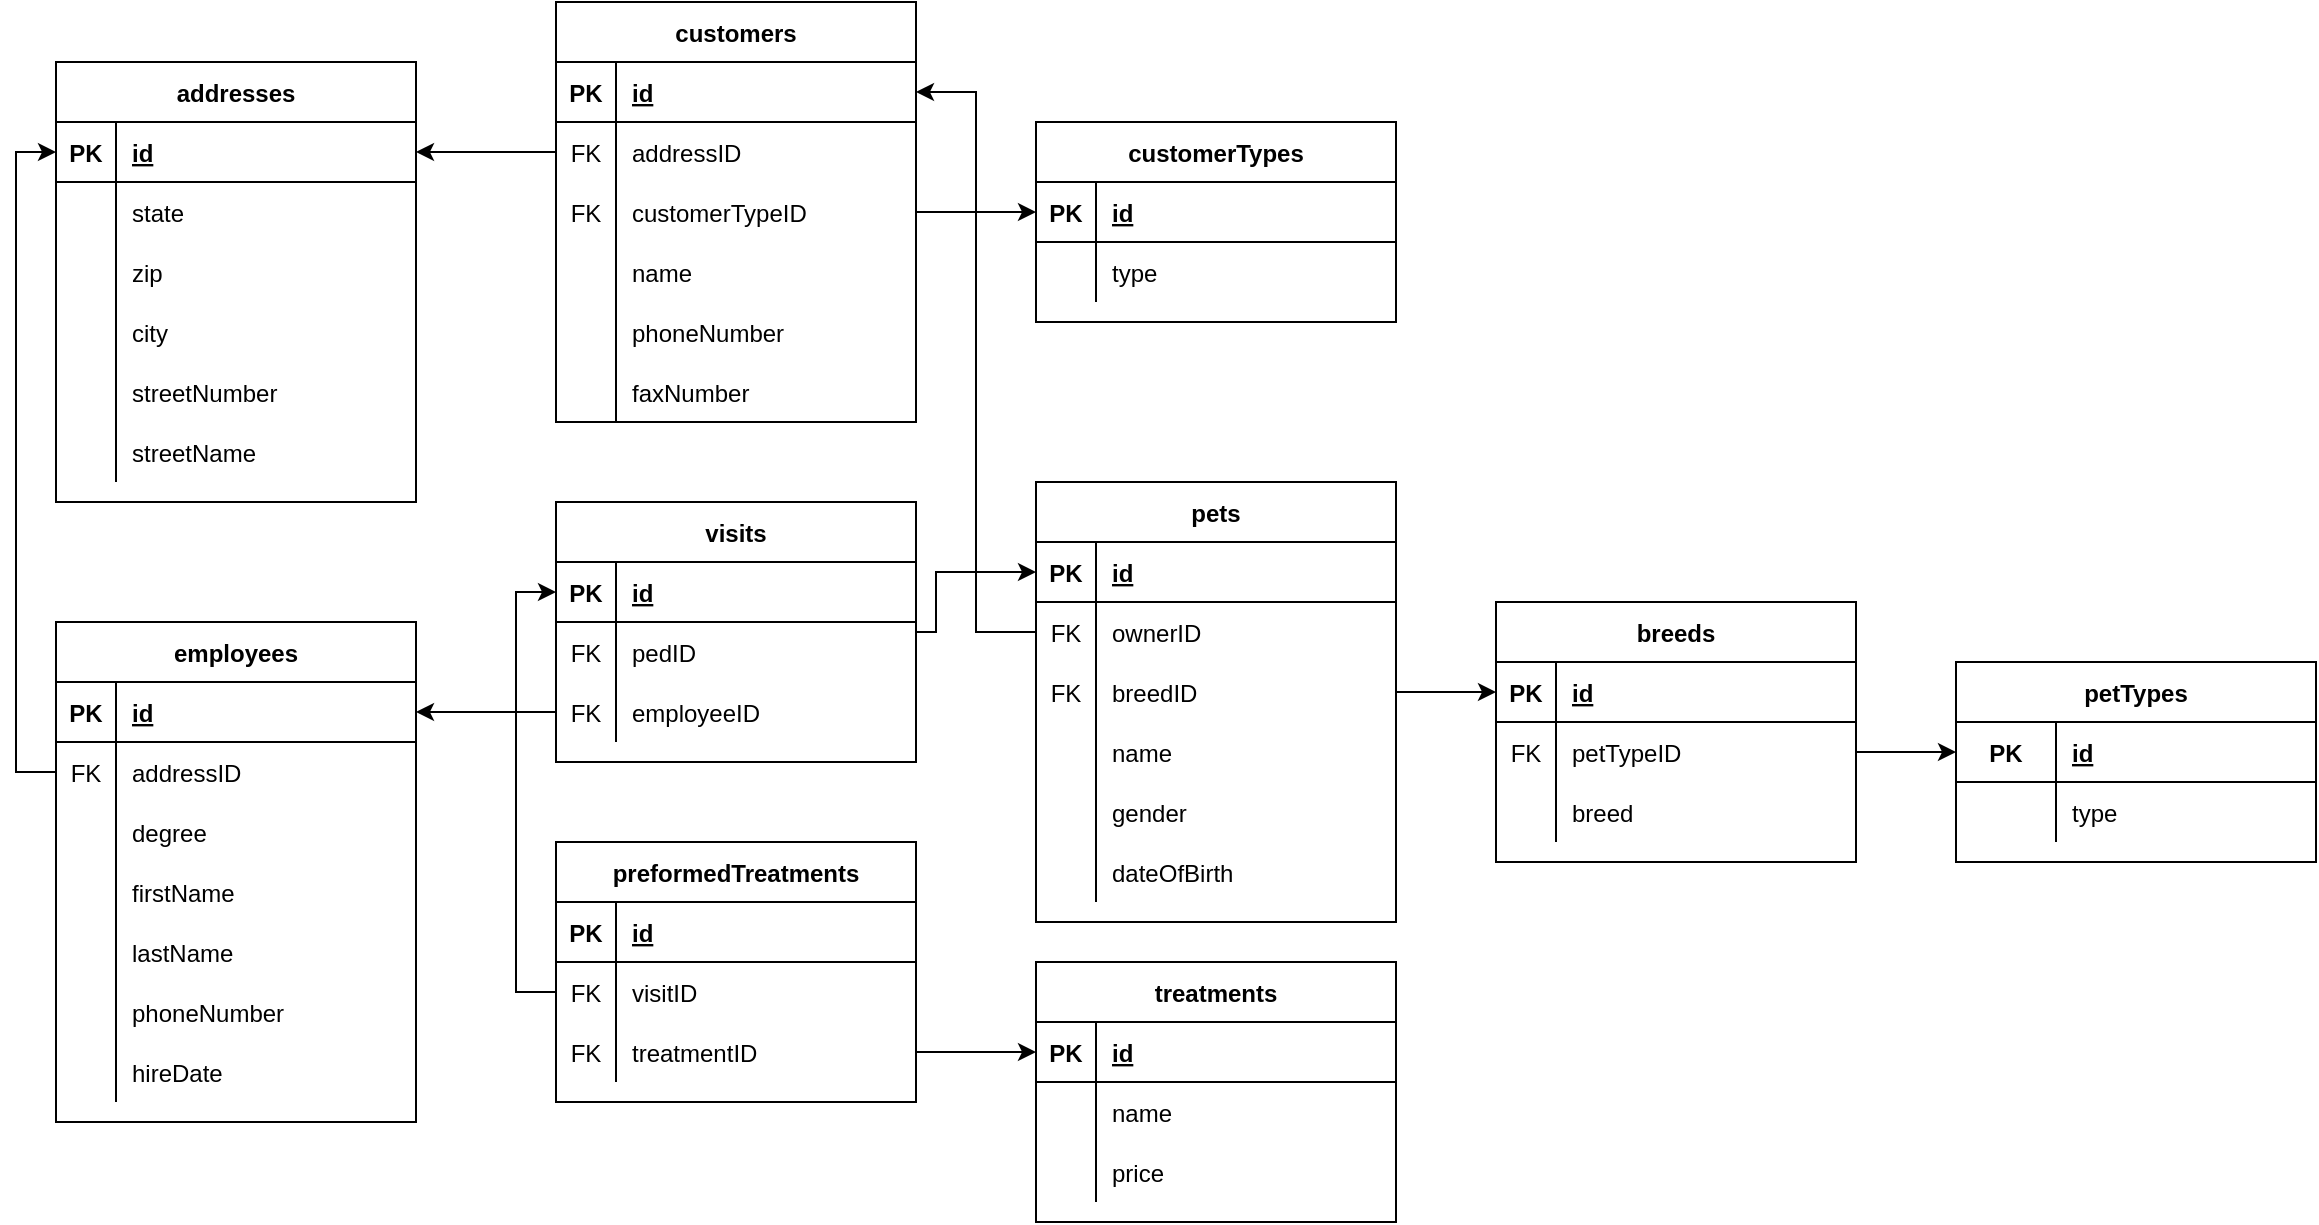 <mxfile version="14.3.1" type="github">
  <diagram id="3GIqQ9a4N6Uzozd12Fp_" name="Page-1">
    <mxGraphModel dx="1451" dy="550" grid="1" gridSize="10" guides="1" tooltips="1" connect="1" arrows="1" fold="1" page="1" pageScale="1" pageWidth="2000" pageHeight="2000" math="0" shadow="0">
      <root>
        <mxCell id="0" />
        <mxCell id="1" parent="0" />
        <mxCell id="QT_rBOWbVVg_yr-S8wlx-1" value="employees" style="shape=table;startSize=30;container=1;collapsible=1;childLayout=tableLayout;fixedRows=1;rowLines=0;fontStyle=1;align=center;resizeLast=1;" parent="1" vertex="1">
          <mxGeometry x="390" y="630" width="180" height="250" as="geometry">
            <mxRectangle x="170" y="260" width="80" height="30" as="alternateBounds" />
          </mxGeometry>
        </mxCell>
        <mxCell id="QT_rBOWbVVg_yr-S8wlx-2" value="" style="shape=partialRectangle;collapsible=0;dropTarget=0;pointerEvents=0;fillColor=none;top=0;left=0;bottom=1;right=0;points=[[0,0.5],[1,0.5]];portConstraint=eastwest;" parent="QT_rBOWbVVg_yr-S8wlx-1" vertex="1">
          <mxGeometry y="30" width="180" height="30" as="geometry" />
        </mxCell>
        <mxCell id="QT_rBOWbVVg_yr-S8wlx-3" value="PK" style="shape=partialRectangle;connectable=0;fillColor=none;top=0;left=0;bottom=0;right=0;fontStyle=1;overflow=hidden;" parent="QT_rBOWbVVg_yr-S8wlx-2" vertex="1">
          <mxGeometry width="30" height="30" as="geometry" />
        </mxCell>
        <mxCell id="QT_rBOWbVVg_yr-S8wlx-4" value="id" style="shape=partialRectangle;connectable=0;fillColor=none;top=0;left=0;bottom=0;right=0;align=left;spacingLeft=6;fontStyle=5;overflow=hidden;" parent="QT_rBOWbVVg_yr-S8wlx-2" vertex="1">
          <mxGeometry x="30" width="150" height="30" as="geometry" />
        </mxCell>
        <mxCell id="N9ac48abwdy0AhQAwxe1-4" value="" style="shape=partialRectangle;collapsible=0;dropTarget=0;pointerEvents=0;fillColor=none;top=0;left=0;bottom=0;right=0;points=[[0,0.5],[1,0.5]];portConstraint=eastwest;" vertex="1" parent="QT_rBOWbVVg_yr-S8wlx-1">
          <mxGeometry y="60" width="180" height="30" as="geometry" />
        </mxCell>
        <mxCell id="N9ac48abwdy0AhQAwxe1-5" value="FK" style="shape=partialRectangle;connectable=0;fillColor=none;top=0;left=0;bottom=0;right=0;fontStyle=0;overflow=hidden;" vertex="1" parent="N9ac48abwdy0AhQAwxe1-4">
          <mxGeometry width="30" height="30" as="geometry" />
        </mxCell>
        <mxCell id="N9ac48abwdy0AhQAwxe1-6" value="addressID" style="shape=partialRectangle;connectable=0;fillColor=none;top=0;left=0;bottom=0;right=0;align=left;spacingLeft=6;fontStyle=0;overflow=hidden;" vertex="1" parent="N9ac48abwdy0AhQAwxe1-4">
          <mxGeometry x="30" width="150" height="30" as="geometry" />
        </mxCell>
        <mxCell id="N9ac48abwdy0AhQAwxe1-35" value="" style="shape=partialRectangle;collapsible=0;dropTarget=0;pointerEvents=0;fillColor=none;top=0;left=0;bottom=0;right=0;points=[[0,0.5],[1,0.5]];portConstraint=eastwest;" vertex="1" parent="QT_rBOWbVVg_yr-S8wlx-1">
          <mxGeometry y="90" width="180" height="30" as="geometry" />
        </mxCell>
        <mxCell id="N9ac48abwdy0AhQAwxe1-36" value="" style="shape=partialRectangle;connectable=0;fillColor=none;top=0;left=0;bottom=0;right=0;editable=1;overflow=hidden;" vertex="1" parent="N9ac48abwdy0AhQAwxe1-35">
          <mxGeometry width="30" height="30" as="geometry" />
        </mxCell>
        <mxCell id="N9ac48abwdy0AhQAwxe1-37" value="degree" style="shape=partialRectangle;connectable=0;fillColor=none;top=0;left=0;bottom=0;right=0;align=left;spacingLeft=6;overflow=hidden;" vertex="1" parent="N9ac48abwdy0AhQAwxe1-35">
          <mxGeometry x="30" width="150" height="30" as="geometry" />
        </mxCell>
        <mxCell id="QT_rBOWbVVg_yr-S8wlx-5" value="" style="shape=partialRectangle;collapsible=0;dropTarget=0;pointerEvents=0;fillColor=none;top=0;left=0;bottom=0;right=0;points=[[0,0.5],[1,0.5]];portConstraint=eastwest;" parent="QT_rBOWbVVg_yr-S8wlx-1" vertex="1">
          <mxGeometry y="120" width="180" height="30" as="geometry" />
        </mxCell>
        <mxCell id="QT_rBOWbVVg_yr-S8wlx-6" value="" style="shape=partialRectangle;connectable=0;fillColor=none;top=0;left=0;bottom=0;right=0;editable=1;overflow=hidden;" parent="QT_rBOWbVVg_yr-S8wlx-5" vertex="1">
          <mxGeometry width="30" height="30" as="geometry" />
        </mxCell>
        <mxCell id="QT_rBOWbVVg_yr-S8wlx-7" value="firstName" style="shape=partialRectangle;connectable=0;fillColor=none;top=0;left=0;bottom=0;right=0;align=left;spacingLeft=6;overflow=hidden;" parent="QT_rBOWbVVg_yr-S8wlx-5" vertex="1">
          <mxGeometry x="30" width="150" height="30" as="geometry" />
        </mxCell>
        <mxCell id="QT_rBOWbVVg_yr-S8wlx-8" value="" style="shape=partialRectangle;collapsible=0;dropTarget=0;pointerEvents=0;fillColor=none;top=0;left=0;bottom=0;right=0;points=[[0,0.5],[1,0.5]];portConstraint=eastwest;" parent="QT_rBOWbVVg_yr-S8wlx-1" vertex="1">
          <mxGeometry y="150" width="180" height="30" as="geometry" />
        </mxCell>
        <mxCell id="QT_rBOWbVVg_yr-S8wlx-9" value="" style="shape=partialRectangle;connectable=0;fillColor=none;top=0;left=0;bottom=0;right=0;editable=1;overflow=hidden;" parent="QT_rBOWbVVg_yr-S8wlx-8" vertex="1">
          <mxGeometry width="30" height="30" as="geometry" />
        </mxCell>
        <mxCell id="QT_rBOWbVVg_yr-S8wlx-10" value="lastName" style="shape=partialRectangle;connectable=0;fillColor=none;top=0;left=0;bottom=0;right=0;align=left;spacingLeft=6;overflow=hidden;" parent="QT_rBOWbVVg_yr-S8wlx-8" vertex="1">
          <mxGeometry x="30" width="150" height="30" as="geometry" />
        </mxCell>
        <mxCell id="QT_rBOWbVVg_yr-S8wlx-210" value="" style="shape=partialRectangle;collapsible=0;dropTarget=0;pointerEvents=0;fillColor=none;top=0;left=0;bottom=0;right=0;points=[[0,0.5],[1,0.5]];portConstraint=eastwest;" parent="QT_rBOWbVVg_yr-S8wlx-1" vertex="1">
          <mxGeometry y="180" width="180" height="30" as="geometry" />
        </mxCell>
        <mxCell id="QT_rBOWbVVg_yr-S8wlx-211" value="" style="shape=partialRectangle;connectable=0;fillColor=none;top=0;left=0;bottom=0;right=0;editable=1;overflow=hidden;" parent="QT_rBOWbVVg_yr-S8wlx-210" vertex="1">
          <mxGeometry width="30" height="30" as="geometry" />
        </mxCell>
        <mxCell id="QT_rBOWbVVg_yr-S8wlx-212" value="phoneNumber" style="shape=partialRectangle;connectable=0;fillColor=none;top=0;left=0;bottom=0;right=0;align=left;spacingLeft=6;overflow=hidden;" parent="QT_rBOWbVVg_yr-S8wlx-210" vertex="1">
          <mxGeometry x="30" width="150" height="30" as="geometry" />
        </mxCell>
        <mxCell id="QT_rBOWbVVg_yr-S8wlx-11" value="" style="shape=partialRectangle;collapsible=0;dropTarget=0;pointerEvents=0;fillColor=none;top=0;left=0;bottom=0;right=0;points=[[0,0.5],[1,0.5]];portConstraint=eastwest;" parent="QT_rBOWbVVg_yr-S8wlx-1" vertex="1">
          <mxGeometry y="210" width="180" height="30" as="geometry" />
        </mxCell>
        <mxCell id="QT_rBOWbVVg_yr-S8wlx-12" value="" style="shape=partialRectangle;connectable=0;fillColor=none;top=0;left=0;bottom=0;right=0;editable=1;overflow=hidden;" parent="QT_rBOWbVVg_yr-S8wlx-11" vertex="1">
          <mxGeometry width="30" height="30" as="geometry" />
        </mxCell>
        <mxCell id="QT_rBOWbVVg_yr-S8wlx-13" value="hireDate" style="shape=partialRectangle;connectable=0;fillColor=none;top=0;left=0;bottom=0;right=0;align=left;spacingLeft=6;overflow=hidden;" parent="QT_rBOWbVVg_yr-S8wlx-11" vertex="1">
          <mxGeometry x="30" width="150" height="30" as="geometry" />
        </mxCell>
        <mxCell id="QT_rBOWbVVg_yr-S8wlx-14" value="addresses" style="shape=table;startSize=30;container=1;collapsible=1;childLayout=tableLayout;fixedRows=1;rowLines=0;fontStyle=1;align=center;resizeLast=1;" parent="1" vertex="1">
          <mxGeometry x="390" y="350" width="180" height="220" as="geometry" />
        </mxCell>
        <mxCell id="QT_rBOWbVVg_yr-S8wlx-15" value="" style="shape=partialRectangle;collapsible=0;dropTarget=0;pointerEvents=0;fillColor=none;top=0;left=0;bottom=1;right=0;points=[[0,0.5],[1,0.5]];portConstraint=eastwest;" parent="QT_rBOWbVVg_yr-S8wlx-14" vertex="1">
          <mxGeometry y="30" width="180" height="30" as="geometry" />
        </mxCell>
        <mxCell id="QT_rBOWbVVg_yr-S8wlx-16" value="PK" style="shape=partialRectangle;connectable=0;fillColor=none;top=0;left=0;bottom=0;right=0;fontStyle=1;overflow=hidden;" parent="QT_rBOWbVVg_yr-S8wlx-15" vertex="1">
          <mxGeometry width="30" height="30" as="geometry" />
        </mxCell>
        <mxCell id="QT_rBOWbVVg_yr-S8wlx-17" value="id" style="shape=partialRectangle;connectable=0;fillColor=none;top=0;left=0;bottom=0;right=0;align=left;spacingLeft=6;fontStyle=5;overflow=hidden;" parent="QT_rBOWbVVg_yr-S8wlx-15" vertex="1">
          <mxGeometry x="30" width="150" height="30" as="geometry" />
        </mxCell>
        <mxCell id="QT_rBOWbVVg_yr-S8wlx-18" value="" style="shape=partialRectangle;collapsible=0;dropTarget=0;pointerEvents=0;fillColor=none;top=0;left=0;bottom=0;right=0;points=[[0,0.5],[1,0.5]];portConstraint=eastwest;" parent="QT_rBOWbVVg_yr-S8wlx-14" vertex="1">
          <mxGeometry y="60" width="180" height="30" as="geometry" />
        </mxCell>
        <mxCell id="QT_rBOWbVVg_yr-S8wlx-19" value="" style="shape=partialRectangle;connectable=0;fillColor=none;top=0;left=0;bottom=0;right=0;editable=1;overflow=hidden;" parent="QT_rBOWbVVg_yr-S8wlx-18" vertex="1">
          <mxGeometry width="30" height="30" as="geometry" />
        </mxCell>
        <mxCell id="QT_rBOWbVVg_yr-S8wlx-20" value="state" style="shape=partialRectangle;connectable=0;fillColor=none;top=0;left=0;bottom=0;right=0;align=left;spacingLeft=6;overflow=hidden;" parent="QT_rBOWbVVg_yr-S8wlx-18" vertex="1">
          <mxGeometry x="30" width="150" height="30" as="geometry" />
        </mxCell>
        <mxCell id="QT_rBOWbVVg_yr-S8wlx-21" value="" style="shape=partialRectangle;collapsible=0;dropTarget=0;pointerEvents=0;fillColor=none;top=0;left=0;bottom=0;right=0;points=[[0,0.5],[1,0.5]];portConstraint=eastwest;" parent="QT_rBOWbVVg_yr-S8wlx-14" vertex="1">
          <mxGeometry y="90" width="180" height="30" as="geometry" />
        </mxCell>
        <mxCell id="QT_rBOWbVVg_yr-S8wlx-22" value="" style="shape=partialRectangle;connectable=0;fillColor=none;top=0;left=0;bottom=0;right=0;editable=1;overflow=hidden;" parent="QT_rBOWbVVg_yr-S8wlx-21" vertex="1">
          <mxGeometry width="30" height="30" as="geometry" />
        </mxCell>
        <mxCell id="QT_rBOWbVVg_yr-S8wlx-23" value="zip" style="shape=partialRectangle;connectable=0;fillColor=none;top=0;left=0;bottom=0;right=0;align=left;spacingLeft=6;overflow=hidden;" parent="QT_rBOWbVVg_yr-S8wlx-21" vertex="1">
          <mxGeometry x="30" width="150" height="30" as="geometry" />
        </mxCell>
        <mxCell id="QT_rBOWbVVg_yr-S8wlx-34" value="" style="shape=partialRectangle;collapsible=0;dropTarget=0;pointerEvents=0;fillColor=none;top=0;left=0;bottom=0;right=0;points=[[0,0.5],[1,0.5]];portConstraint=eastwest;" parent="QT_rBOWbVVg_yr-S8wlx-14" vertex="1">
          <mxGeometry y="120" width="180" height="30" as="geometry" />
        </mxCell>
        <mxCell id="QT_rBOWbVVg_yr-S8wlx-35" value="" style="shape=partialRectangle;connectable=0;fillColor=none;top=0;left=0;bottom=0;right=0;editable=1;overflow=hidden;" parent="QT_rBOWbVVg_yr-S8wlx-34" vertex="1">
          <mxGeometry width="30" height="30" as="geometry" />
        </mxCell>
        <mxCell id="QT_rBOWbVVg_yr-S8wlx-36" value="city" style="shape=partialRectangle;connectable=0;fillColor=none;top=0;left=0;bottom=0;right=0;align=left;spacingLeft=6;overflow=hidden;" parent="QT_rBOWbVVg_yr-S8wlx-34" vertex="1">
          <mxGeometry x="30" width="150" height="30" as="geometry" />
        </mxCell>
        <mxCell id="QT_rBOWbVVg_yr-S8wlx-24" value="" style="shape=partialRectangle;collapsible=0;dropTarget=0;pointerEvents=0;fillColor=none;top=0;left=0;bottom=0;right=0;points=[[0,0.5],[1,0.5]];portConstraint=eastwest;" parent="QT_rBOWbVVg_yr-S8wlx-14" vertex="1">
          <mxGeometry y="150" width="180" height="30" as="geometry" />
        </mxCell>
        <mxCell id="QT_rBOWbVVg_yr-S8wlx-25" value="" style="shape=partialRectangle;connectable=0;fillColor=none;top=0;left=0;bottom=0;right=0;editable=1;overflow=hidden;" parent="QT_rBOWbVVg_yr-S8wlx-24" vertex="1">
          <mxGeometry width="30" height="30" as="geometry" />
        </mxCell>
        <mxCell id="QT_rBOWbVVg_yr-S8wlx-26" value="streetNumber" style="shape=partialRectangle;connectable=0;fillColor=none;top=0;left=0;bottom=0;right=0;align=left;spacingLeft=6;overflow=hidden;" parent="QT_rBOWbVVg_yr-S8wlx-24" vertex="1">
          <mxGeometry x="30" width="150" height="30" as="geometry" />
        </mxCell>
        <mxCell id="QT_rBOWbVVg_yr-S8wlx-31" value="" style="shape=partialRectangle;collapsible=0;dropTarget=0;pointerEvents=0;fillColor=none;top=0;left=0;bottom=0;right=0;points=[[0,0.5],[1,0.5]];portConstraint=eastwest;" parent="QT_rBOWbVVg_yr-S8wlx-14" vertex="1">
          <mxGeometry y="180" width="180" height="30" as="geometry" />
        </mxCell>
        <mxCell id="QT_rBOWbVVg_yr-S8wlx-32" value="" style="shape=partialRectangle;connectable=0;fillColor=none;top=0;left=0;bottom=0;right=0;editable=1;overflow=hidden;" parent="QT_rBOWbVVg_yr-S8wlx-31" vertex="1">
          <mxGeometry width="30" height="30" as="geometry" />
        </mxCell>
        <mxCell id="QT_rBOWbVVg_yr-S8wlx-33" value="streetName" style="shape=partialRectangle;connectable=0;fillColor=none;top=0;left=0;bottom=0;right=0;align=left;spacingLeft=6;overflow=hidden;" parent="QT_rBOWbVVg_yr-S8wlx-31" vertex="1">
          <mxGeometry x="30" width="150" height="30" as="geometry" />
        </mxCell>
        <mxCell id="QT_rBOWbVVg_yr-S8wlx-39" value="customers" style="shape=table;startSize=30;container=1;collapsible=1;childLayout=tableLayout;fixedRows=1;rowLines=0;fontStyle=1;align=center;resizeLast=1;" parent="1" vertex="1">
          <mxGeometry x="640" y="320" width="180" height="210" as="geometry" />
        </mxCell>
        <mxCell id="QT_rBOWbVVg_yr-S8wlx-40" value="" style="shape=partialRectangle;collapsible=0;dropTarget=0;pointerEvents=0;fillColor=none;top=0;left=0;bottom=1;right=0;points=[[0,0.5],[1,0.5]];portConstraint=eastwest;" parent="QT_rBOWbVVg_yr-S8wlx-39" vertex="1">
          <mxGeometry y="30" width="180" height="30" as="geometry" />
        </mxCell>
        <mxCell id="QT_rBOWbVVg_yr-S8wlx-41" value="PK" style="shape=partialRectangle;connectable=0;fillColor=none;top=0;left=0;bottom=0;right=0;fontStyle=1;overflow=hidden;" parent="QT_rBOWbVVg_yr-S8wlx-40" vertex="1">
          <mxGeometry width="30" height="30" as="geometry" />
        </mxCell>
        <mxCell id="QT_rBOWbVVg_yr-S8wlx-42" value="id" style="shape=partialRectangle;connectable=0;fillColor=none;top=0;left=0;bottom=0;right=0;align=left;spacingLeft=6;fontStyle=5;overflow=hidden;" parent="QT_rBOWbVVg_yr-S8wlx-40" vertex="1">
          <mxGeometry x="30" width="150" height="30" as="geometry" />
        </mxCell>
        <mxCell id="N9ac48abwdy0AhQAwxe1-1" value="" style="shape=partialRectangle;collapsible=0;dropTarget=0;pointerEvents=0;fillColor=none;top=0;left=0;bottom=0;right=0;points=[[0,0.5],[1,0.5]];portConstraint=eastwest;" vertex="1" parent="QT_rBOWbVVg_yr-S8wlx-39">
          <mxGeometry y="60" width="180" height="30" as="geometry" />
        </mxCell>
        <mxCell id="N9ac48abwdy0AhQAwxe1-2" value="FK" style="shape=partialRectangle;connectable=0;fillColor=none;top=0;left=0;bottom=0;right=0;fontStyle=0;overflow=hidden;" vertex="1" parent="N9ac48abwdy0AhQAwxe1-1">
          <mxGeometry width="30" height="30" as="geometry" />
        </mxCell>
        <mxCell id="N9ac48abwdy0AhQAwxe1-3" value="addressID" style="shape=partialRectangle;connectable=0;fillColor=none;top=0;left=0;bottom=0;right=0;align=left;spacingLeft=6;fontStyle=0;overflow=hidden;" vertex="1" parent="N9ac48abwdy0AhQAwxe1-1">
          <mxGeometry x="30" width="150" height="30" as="geometry" />
        </mxCell>
        <mxCell id="N9ac48abwdy0AhQAwxe1-25" value="" style="shape=partialRectangle;collapsible=0;dropTarget=0;pointerEvents=0;fillColor=none;top=0;left=0;bottom=0;right=0;points=[[0,0.5],[1,0.5]];portConstraint=eastwest;" vertex="1" parent="QT_rBOWbVVg_yr-S8wlx-39">
          <mxGeometry y="90" width="180" height="30" as="geometry" />
        </mxCell>
        <mxCell id="N9ac48abwdy0AhQAwxe1-26" value="FK" style="shape=partialRectangle;connectable=0;fillColor=none;top=0;left=0;bottom=0;right=0;fontStyle=0;overflow=hidden;" vertex="1" parent="N9ac48abwdy0AhQAwxe1-25">
          <mxGeometry width="30" height="30" as="geometry" />
        </mxCell>
        <mxCell id="N9ac48abwdy0AhQAwxe1-27" value="customerTypeID" style="shape=partialRectangle;connectable=0;fillColor=none;top=0;left=0;bottom=0;right=0;align=left;spacingLeft=6;fontStyle=0;overflow=hidden;" vertex="1" parent="N9ac48abwdy0AhQAwxe1-25">
          <mxGeometry x="30" width="150" height="30" as="geometry" />
        </mxCell>
        <mxCell id="N9ac48abwdy0AhQAwxe1-38" value="" style="shape=partialRectangle;collapsible=0;dropTarget=0;pointerEvents=0;fillColor=none;top=0;left=0;bottom=0;right=0;points=[[0,0.5],[1,0.5]];portConstraint=eastwest;" vertex="1" parent="QT_rBOWbVVg_yr-S8wlx-39">
          <mxGeometry y="120" width="180" height="30" as="geometry" />
        </mxCell>
        <mxCell id="N9ac48abwdy0AhQAwxe1-39" value="" style="shape=partialRectangle;connectable=0;fillColor=none;top=0;left=0;bottom=0;right=0;editable=1;overflow=hidden;" vertex="1" parent="N9ac48abwdy0AhQAwxe1-38">
          <mxGeometry width="30" height="30" as="geometry" />
        </mxCell>
        <mxCell id="N9ac48abwdy0AhQAwxe1-40" value="name" style="shape=partialRectangle;connectable=0;fillColor=none;top=0;left=0;bottom=0;right=0;align=left;spacingLeft=6;overflow=hidden;" vertex="1" parent="N9ac48abwdy0AhQAwxe1-38">
          <mxGeometry x="30" width="150" height="30" as="geometry" />
        </mxCell>
        <mxCell id="QT_rBOWbVVg_yr-S8wlx-207" value="" style="shape=partialRectangle;collapsible=0;dropTarget=0;pointerEvents=0;fillColor=none;top=0;left=0;bottom=0;right=0;points=[[0,0.5],[1,0.5]];portConstraint=eastwest;" parent="QT_rBOWbVVg_yr-S8wlx-39" vertex="1">
          <mxGeometry y="150" width="180" height="30" as="geometry" />
        </mxCell>
        <mxCell id="QT_rBOWbVVg_yr-S8wlx-208" value="" style="shape=partialRectangle;connectable=0;fillColor=none;top=0;left=0;bottom=0;right=0;editable=1;overflow=hidden;" parent="QT_rBOWbVVg_yr-S8wlx-207" vertex="1">
          <mxGeometry width="30" height="30" as="geometry" />
        </mxCell>
        <mxCell id="QT_rBOWbVVg_yr-S8wlx-209" value="phoneNumber" style="shape=partialRectangle;connectable=0;fillColor=none;top=0;left=0;bottom=0;right=0;align=left;spacingLeft=6;overflow=hidden;" parent="QT_rBOWbVVg_yr-S8wlx-207" vertex="1">
          <mxGeometry x="30" width="150" height="30" as="geometry" />
        </mxCell>
        <mxCell id="QT_rBOWbVVg_yr-S8wlx-46" value="" style="shape=partialRectangle;collapsible=0;dropTarget=0;pointerEvents=0;fillColor=none;top=0;left=0;bottom=0;right=0;points=[[0,0.5],[1,0.5]];portConstraint=eastwest;" parent="QT_rBOWbVVg_yr-S8wlx-39" vertex="1">
          <mxGeometry y="180" width="180" height="30" as="geometry" />
        </mxCell>
        <mxCell id="QT_rBOWbVVg_yr-S8wlx-47" value="" style="shape=partialRectangle;connectable=0;fillColor=none;top=0;left=0;bottom=0;right=0;editable=1;overflow=hidden;" parent="QT_rBOWbVVg_yr-S8wlx-46" vertex="1">
          <mxGeometry width="30" height="30" as="geometry" />
        </mxCell>
        <mxCell id="QT_rBOWbVVg_yr-S8wlx-48" value="faxNumber" style="shape=partialRectangle;connectable=0;fillColor=none;top=0;left=0;bottom=0;right=0;align=left;spacingLeft=6;overflow=hidden;" parent="QT_rBOWbVVg_yr-S8wlx-46" vertex="1">
          <mxGeometry x="30" width="150" height="30" as="geometry" />
        </mxCell>
        <mxCell id="QT_rBOWbVVg_yr-S8wlx-55" value="customerTypes" style="shape=table;startSize=30;container=1;collapsible=1;childLayout=tableLayout;fixedRows=1;rowLines=0;fontStyle=1;align=center;resizeLast=1;" parent="1" vertex="1">
          <mxGeometry x="880" y="380" width="180" height="100" as="geometry" />
        </mxCell>
        <mxCell id="QT_rBOWbVVg_yr-S8wlx-56" value="" style="shape=partialRectangle;collapsible=0;dropTarget=0;pointerEvents=0;fillColor=none;top=0;left=0;bottom=1;right=0;points=[[0,0.5],[1,0.5]];portConstraint=eastwest;" parent="QT_rBOWbVVg_yr-S8wlx-55" vertex="1">
          <mxGeometry y="30" width="180" height="30" as="geometry" />
        </mxCell>
        <mxCell id="QT_rBOWbVVg_yr-S8wlx-57" value="PK" style="shape=partialRectangle;connectable=0;fillColor=none;top=0;left=0;bottom=0;right=0;fontStyle=1;overflow=hidden;" parent="QT_rBOWbVVg_yr-S8wlx-56" vertex="1">
          <mxGeometry width="30" height="30" as="geometry" />
        </mxCell>
        <mxCell id="QT_rBOWbVVg_yr-S8wlx-58" value="id" style="shape=partialRectangle;connectable=0;fillColor=none;top=0;left=0;bottom=0;right=0;align=left;spacingLeft=6;fontStyle=5;overflow=hidden;" parent="QT_rBOWbVVg_yr-S8wlx-56" vertex="1">
          <mxGeometry x="30" width="150" height="30" as="geometry" />
        </mxCell>
        <mxCell id="QT_rBOWbVVg_yr-S8wlx-59" value="" style="shape=partialRectangle;collapsible=0;dropTarget=0;pointerEvents=0;fillColor=none;top=0;left=0;bottom=0;right=0;points=[[0,0.5],[1,0.5]];portConstraint=eastwest;" parent="QT_rBOWbVVg_yr-S8wlx-55" vertex="1">
          <mxGeometry y="60" width="180" height="30" as="geometry" />
        </mxCell>
        <mxCell id="QT_rBOWbVVg_yr-S8wlx-60" value="" style="shape=partialRectangle;connectable=0;fillColor=none;top=0;left=0;bottom=0;right=0;editable=1;overflow=hidden;" parent="QT_rBOWbVVg_yr-S8wlx-59" vertex="1">
          <mxGeometry width="30" height="30" as="geometry" />
        </mxCell>
        <mxCell id="QT_rBOWbVVg_yr-S8wlx-61" value="type" style="shape=partialRectangle;connectable=0;fillColor=none;top=0;left=0;bottom=0;right=0;align=left;spacingLeft=6;overflow=hidden;" parent="QT_rBOWbVVg_yr-S8wlx-59" vertex="1">
          <mxGeometry x="30" width="150" height="30" as="geometry" />
        </mxCell>
        <mxCell id="QT_rBOWbVVg_yr-S8wlx-82" value="pets" style="shape=table;startSize=30;container=1;collapsible=1;childLayout=tableLayout;fixedRows=1;rowLines=0;fontStyle=1;align=center;resizeLast=1;" parent="1" vertex="1">
          <mxGeometry x="880" y="560" width="180" height="220" as="geometry" />
        </mxCell>
        <mxCell id="QT_rBOWbVVg_yr-S8wlx-83" value="" style="shape=partialRectangle;collapsible=0;dropTarget=0;pointerEvents=0;fillColor=none;top=0;left=0;bottom=1;right=0;points=[[0,0.5],[1,0.5]];portConstraint=eastwest;" parent="QT_rBOWbVVg_yr-S8wlx-82" vertex="1">
          <mxGeometry y="30" width="180" height="30" as="geometry" />
        </mxCell>
        <mxCell id="QT_rBOWbVVg_yr-S8wlx-84" value="PK" style="shape=partialRectangle;connectable=0;fillColor=none;top=0;left=0;bottom=0;right=0;fontStyle=1;overflow=hidden;" parent="QT_rBOWbVVg_yr-S8wlx-83" vertex="1">
          <mxGeometry width="30.0" height="30" as="geometry" />
        </mxCell>
        <mxCell id="QT_rBOWbVVg_yr-S8wlx-85" value="id" style="shape=partialRectangle;connectable=0;fillColor=none;top=0;left=0;bottom=0;right=0;align=left;spacingLeft=6;fontStyle=5;overflow=hidden;" parent="QT_rBOWbVVg_yr-S8wlx-83" vertex="1">
          <mxGeometry x="30.0" width="150.0" height="30" as="geometry" />
        </mxCell>
        <mxCell id="QT_rBOWbVVg_yr-S8wlx-136" value="" style="shape=partialRectangle;collapsible=0;dropTarget=0;pointerEvents=0;fillColor=none;top=0;left=0;bottom=0;right=0;points=[[0,0.5],[1,0.5]];portConstraint=eastwest;" parent="QT_rBOWbVVg_yr-S8wlx-82" vertex="1">
          <mxGeometry y="60" width="180" height="30" as="geometry" />
        </mxCell>
        <mxCell id="QT_rBOWbVVg_yr-S8wlx-137" value="FK" style="shape=partialRectangle;connectable=0;fillColor=none;top=0;left=0;bottom=0;right=0;fontStyle=0;overflow=hidden;" parent="QT_rBOWbVVg_yr-S8wlx-136" vertex="1">
          <mxGeometry width="30.0" height="30" as="geometry" />
        </mxCell>
        <mxCell id="QT_rBOWbVVg_yr-S8wlx-138" value="ownerID" style="shape=partialRectangle;connectable=0;fillColor=none;top=0;left=0;bottom=0;right=0;align=left;spacingLeft=6;fontStyle=0;overflow=hidden;" parent="QT_rBOWbVVg_yr-S8wlx-136" vertex="1">
          <mxGeometry x="30.0" width="150.0" height="30" as="geometry" />
        </mxCell>
        <mxCell id="N9ac48abwdy0AhQAwxe1-28" value="" style="shape=partialRectangle;collapsible=0;dropTarget=0;pointerEvents=0;fillColor=none;top=0;left=0;bottom=0;right=0;points=[[0,0.5],[1,0.5]];portConstraint=eastwest;" vertex="1" parent="QT_rBOWbVVg_yr-S8wlx-82">
          <mxGeometry y="90" width="180" height="30" as="geometry" />
        </mxCell>
        <mxCell id="N9ac48abwdy0AhQAwxe1-29" value="FK" style="shape=partialRectangle;connectable=0;fillColor=none;top=0;left=0;bottom=0;right=0;fontStyle=0;overflow=hidden;" vertex="1" parent="N9ac48abwdy0AhQAwxe1-28">
          <mxGeometry width="30.0" height="30" as="geometry" />
        </mxCell>
        <mxCell id="N9ac48abwdy0AhQAwxe1-30" value="breedID" style="shape=partialRectangle;connectable=0;fillColor=none;top=0;left=0;bottom=0;right=0;align=left;spacingLeft=6;fontStyle=0;overflow=hidden;" vertex="1" parent="N9ac48abwdy0AhQAwxe1-28">
          <mxGeometry x="30.0" width="150.0" height="30" as="geometry" />
        </mxCell>
        <mxCell id="QT_rBOWbVVg_yr-S8wlx-86" value="" style="shape=partialRectangle;collapsible=0;dropTarget=0;pointerEvents=0;fillColor=none;top=0;left=0;bottom=0;right=0;points=[[0,0.5],[1,0.5]];portConstraint=eastwest;" parent="QT_rBOWbVVg_yr-S8wlx-82" vertex="1">
          <mxGeometry y="120" width="180" height="30" as="geometry" />
        </mxCell>
        <mxCell id="QT_rBOWbVVg_yr-S8wlx-87" value="" style="shape=partialRectangle;connectable=0;fillColor=none;top=0;left=0;bottom=0;right=0;editable=1;overflow=hidden;" parent="QT_rBOWbVVg_yr-S8wlx-86" vertex="1">
          <mxGeometry width="30.0" height="30" as="geometry" />
        </mxCell>
        <mxCell id="QT_rBOWbVVg_yr-S8wlx-88" value="name" style="shape=partialRectangle;connectable=0;fillColor=none;top=0;left=0;bottom=0;right=0;align=left;spacingLeft=6;overflow=hidden;" parent="QT_rBOWbVVg_yr-S8wlx-86" vertex="1">
          <mxGeometry x="30.0" width="150.0" height="30" as="geometry" />
        </mxCell>
        <mxCell id="QT_rBOWbVVg_yr-S8wlx-89" value="" style="shape=partialRectangle;collapsible=0;dropTarget=0;pointerEvents=0;fillColor=none;top=0;left=0;bottom=0;right=0;points=[[0,0.5],[1,0.5]];portConstraint=eastwest;" parent="QT_rBOWbVVg_yr-S8wlx-82" vertex="1">
          <mxGeometry y="150" width="180" height="30" as="geometry" />
        </mxCell>
        <mxCell id="QT_rBOWbVVg_yr-S8wlx-90" value="" style="shape=partialRectangle;connectable=0;fillColor=none;top=0;left=0;bottom=0;right=0;editable=1;overflow=hidden;" parent="QT_rBOWbVVg_yr-S8wlx-89" vertex="1">
          <mxGeometry width="30.0" height="30" as="geometry" />
        </mxCell>
        <mxCell id="QT_rBOWbVVg_yr-S8wlx-91" value="gender" style="shape=partialRectangle;connectable=0;fillColor=none;top=0;left=0;bottom=0;right=0;align=left;spacingLeft=6;overflow=hidden;" parent="QT_rBOWbVVg_yr-S8wlx-89" vertex="1">
          <mxGeometry x="30.0" width="150.0" height="30" as="geometry" />
        </mxCell>
        <mxCell id="QT_rBOWbVVg_yr-S8wlx-140" value="" style="shape=partialRectangle;collapsible=0;dropTarget=0;pointerEvents=0;fillColor=none;top=0;left=0;bottom=0;right=0;points=[[0,0.5],[1,0.5]];portConstraint=eastwest;" parent="QT_rBOWbVVg_yr-S8wlx-82" vertex="1">
          <mxGeometry y="180" width="180" height="30" as="geometry" />
        </mxCell>
        <mxCell id="QT_rBOWbVVg_yr-S8wlx-141" value="" style="shape=partialRectangle;connectable=0;fillColor=none;top=0;left=0;bottom=0;right=0;editable=1;overflow=hidden;" parent="QT_rBOWbVVg_yr-S8wlx-140" vertex="1">
          <mxGeometry width="30.0" height="30" as="geometry" />
        </mxCell>
        <mxCell id="QT_rBOWbVVg_yr-S8wlx-142" value="dateOfBirth" style="shape=partialRectangle;connectable=0;fillColor=none;top=0;left=0;bottom=0;right=0;align=left;spacingLeft=6;overflow=hidden;" parent="QT_rBOWbVVg_yr-S8wlx-140" vertex="1">
          <mxGeometry x="30.0" width="150.0" height="30" as="geometry" />
        </mxCell>
        <mxCell id="QT_rBOWbVVg_yr-S8wlx-108" value="petTypes" style="shape=table;startSize=30;container=1;collapsible=1;childLayout=tableLayout;fixedRows=1;rowLines=0;fontStyle=1;align=center;resizeLast=1;" parent="1" vertex="1">
          <mxGeometry x="1340" y="650" width="180" height="100" as="geometry" />
        </mxCell>
        <mxCell id="QT_rBOWbVVg_yr-S8wlx-109" value="" style="shape=partialRectangle;collapsible=0;dropTarget=0;pointerEvents=0;fillColor=none;top=0;left=0;bottom=1;right=0;points=[[0,0.5],[1,0.5]];portConstraint=eastwest;" parent="QT_rBOWbVVg_yr-S8wlx-108" vertex="1">
          <mxGeometry y="30" width="180" height="30" as="geometry" />
        </mxCell>
        <mxCell id="QT_rBOWbVVg_yr-S8wlx-110" value="PK" style="shape=partialRectangle;connectable=0;fillColor=none;top=0;left=0;bottom=0;right=0;fontStyle=1;overflow=hidden;" parent="QT_rBOWbVVg_yr-S8wlx-109" vertex="1">
          <mxGeometry width="50.0" height="30" as="geometry" />
        </mxCell>
        <mxCell id="QT_rBOWbVVg_yr-S8wlx-111" value="id" style="shape=partialRectangle;connectable=0;fillColor=none;top=0;left=0;bottom=0;right=0;align=left;spacingLeft=6;fontStyle=5;overflow=hidden;" parent="QT_rBOWbVVg_yr-S8wlx-109" vertex="1">
          <mxGeometry x="50.0" width="130.0" height="30" as="geometry" />
        </mxCell>
        <mxCell id="QT_rBOWbVVg_yr-S8wlx-112" value="" style="shape=partialRectangle;collapsible=0;dropTarget=0;pointerEvents=0;fillColor=none;top=0;left=0;bottom=0;right=0;points=[[0,0.5],[1,0.5]];portConstraint=eastwest;" parent="QT_rBOWbVVg_yr-S8wlx-108" vertex="1">
          <mxGeometry y="60" width="180" height="30" as="geometry" />
        </mxCell>
        <mxCell id="QT_rBOWbVVg_yr-S8wlx-113" value="" style="shape=partialRectangle;connectable=0;fillColor=none;top=0;left=0;bottom=0;right=0;editable=1;overflow=hidden;" parent="QT_rBOWbVVg_yr-S8wlx-112" vertex="1">
          <mxGeometry width="50.0" height="30" as="geometry" />
        </mxCell>
        <mxCell id="QT_rBOWbVVg_yr-S8wlx-114" value="type" style="shape=partialRectangle;connectable=0;fillColor=none;top=0;left=0;bottom=0;right=0;align=left;spacingLeft=6;overflow=hidden;" parent="QT_rBOWbVVg_yr-S8wlx-112" vertex="1">
          <mxGeometry x="50.0" width="130.0" height="30" as="geometry" />
        </mxCell>
        <mxCell id="QT_rBOWbVVg_yr-S8wlx-122" value="breeds" style="shape=table;startSize=30;container=1;collapsible=1;childLayout=tableLayout;fixedRows=1;rowLines=0;fontStyle=1;align=center;resizeLast=1;" parent="1" vertex="1">
          <mxGeometry x="1110" y="620" width="180" height="130" as="geometry" />
        </mxCell>
        <mxCell id="QT_rBOWbVVg_yr-S8wlx-123" value="" style="shape=partialRectangle;collapsible=0;dropTarget=0;pointerEvents=0;fillColor=none;top=0;left=0;bottom=1;right=0;points=[[0,0.5],[1,0.5]];portConstraint=eastwest;" parent="QT_rBOWbVVg_yr-S8wlx-122" vertex="1">
          <mxGeometry y="30" width="180" height="30" as="geometry" />
        </mxCell>
        <mxCell id="QT_rBOWbVVg_yr-S8wlx-124" value="PK" style="shape=partialRectangle;connectable=0;fillColor=none;top=0;left=0;bottom=0;right=0;fontStyle=1;overflow=hidden;" parent="QT_rBOWbVVg_yr-S8wlx-123" vertex="1">
          <mxGeometry width="30" height="30" as="geometry" />
        </mxCell>
        <mxCell id="QT_rBOWbVVg_yr-S8wlx-125" value="id" style="shape=partialRectangle;connectable=0;fillColor=none;top=0;left=0;bottom=0;right=0;align=left;spacingLeft=6;fontStyle=5;overflow=hidden;" parent="QT_rBOWbVVg_yr-S8wlx-123" vertex="1">
          <mxGeometry x="30" width="150" height="30" as="geometry" />
        </mxCell>
        <mxCell id="QT_rBOWbVVg_yr-S8wlx-126" value="" style="shape=partialRectangle;collapsible=0;dropTarget=0;pointerEvents=0;fillColor=none;top=0;left=0;bottom=0;right=0;points=[[0,0.5],[1,0.5]];portConstraint=eastwest;" parent="QT_rBOWbVVg_yr-S8wlx-122" vertex="1">
          <mxGeometry y="60" width="180" height="30" as="geometry" />
        </mxCell>
        <mxCell id="QT_rBOWbVVg_yr-S8wlx-127" value="FK" style="shape=partialRectangle;connectable=0;fillColor=none;top=0;left=0;bottom=0;right=0;editable=1;overflow=hidden;" parent="QT_rBOWbVVg_yr-S8wlx-126" vertex="1">
          <mxGeometry width="30" height="30" as="geometry" />
        </mxCell>
        <mxCell id="QT_rBOWbVVg_yr-S8wlx-128" value="petTypeID" style="shape=partialRectangle;connectable=0;fillColor=none;top=0;left=0;bottom=0;right=0;align=left;spacingLeft=6;overflow=hidden;" parent="QT_rBOWbVVg_yr-S8wlx-126" vertex="1">
          <mxGeometry x="30" width="150" height="30" as="geometry" />
        </mxCell>
        <mxCell id="QT_rBOWbVVg_yr-S8wlx-129" value="" style="shape=partialRectangle;collapsible=0;dropTarget=0;pointerEvents=0;fillColor=none;top=0;left=0;bottom=0;right=0;points=[[0,0.5],[1,0.5]];portConstraint=eastwest;" parent="QT_rBOWbVVg_yr-S8wlx-122" vertex="1">
          <mxGeometry y="90" width="180" height="30" as="geometry" />
        </mxCell>
        <mxCell id="QT_rBOWbVVg_yr-S8wlx-130" value="" style="shape=partialRectangle;connectable=0;fillColor=none;top=0;left=0;bottom=0;right=0;editable=1;overflow=hidden;" parent="QT_rBOWbVVg_yr-S8wlx-129" vertex="1">
          <mxGeometry width="30" height="30" as="geometry" />
        </mxCell>
        <mxCell id="QT_rBOWbVVg_yr-S8wlx-131" value="breed" style="shape=partialRectangle;connectable=0;fillColor=none;top=0;left=0;bottom=0;right=0;align=left;spacingLeft=6;overflow=hidden;" parent="QT_rBOWbVVg_yr-S8wlx-129" vertex="1">
          <mxGeometry x="30" width="150" height="30" as="geometry" />
        </mxCell>
        <mxCell id="QT_rBOWbVVg_yr-S8wlx-139" style="edgeStyle=orthogonalEdgeStyle;rounded=0;orthogonalLoop=1;jettySize=auto;html=1;entryX=1;entryY=0.5;entryDx=0;entryDy=0;" parent="1" source="QT_rBOWbVVg_yr-S8wlx-136" target="QT_rBOWbVVg_yr-S8wlx-40" edge="1">
          <mxGeometry relative="1" as="geometry" />
        </mxCell>
        <mxCell id="QT_rBOWbVVg_yr-S8wlx-143" value="visits" style="shape=table;startSize=30;container=1;collapsible=1;childLayout=tableLayout;fixedRows=1;rowLines=0;fontStyle=1;align=center;resizeLast=1;" parent="1" vertex="1">
          <mxGeometry x="640" y="570" width="180" height="130" as="geometry" />
        </mxCell>
        <mxCell id="QT_rBOWbVVg_yr-S8wlx-144" value="" style="shape=partialRectangle;collapsible=0;dropTarget=0;pointerEvents=0;fillColor=none;top=0;left=0;bottom=1;right=0;points=[[0,0.5],[1,0.5]];portConstraint=eastwest;" parent="QT_rBOWbVVg_yr-S8wlx-143" vertex="1">
          <mxGeometry y="30" width="180" height="30" as="geometry" />
        </mxCell>
        <mxCell id="QT_rBOWbVVg_yr-S8wlx-145" value="PK" style="shape=partialRectangle;connectable=0;fillColor=none;top=0;left=0;bottom=0;right=0;fontStyle=1;overflow=hidden;" parent="QT_rBOWbVVg_yr-S8wlx-144" vertex="1">
          <mxGeometry width="30" height="30" as="geometry" />
        </mxCell>
        <mxCell id="QT_rBOWbVVg_yr-S8wlx-146" value="id" style="shape=partialRectangle;connectable=0;fillColor=none;top=0;left=0;bottom=0;right=0;align=left;spacingLeft=6;fontStyle=5;overflow=hidden;" parent="QT_rBOWbVVg_yr-S8wlx-144" vertex="1">
          <mxGeometry x="30" width="150" height="30" as="geometry" />
        </mxCell>
        <mxCell id="QT_rBOWbVVg_yr-S8wlx-147" value="" style="shape=partialRectangle;collapsible=0;dropTarget=0;pointerEvents=0;fillColor=none;top=0;left=0;bottom=0;right=0;points=[[0,0.5],[1,0.5]];portConstraint=eastwest;" parent="QT_rBOWbVVg_yr-S8wlx-143" vertex="1">
          <mxGeometry y="60" width="180" height="30" as="geometry" />
        </mxCell>
        <mxCell id="QT_rBOWbVVg_yr-S8wlx-148" value="FK" style="shape=partialRectangle;connectable=0;fillColor=none;top=0;left=0;bottom=0;right=0;editable=1;overflow=hidden;" parent="QT_rBOWbVVg_yr-S8wlx-147" vertex="1">
          <mxGeometry width="30" height="30" as="geometry" />
        </mxCell>
        <mxCell id="QT_rBOWbVVg_yr-S8wlx-149" value="pedID" style="shape=partialRectangle;connectable=0;fillColor=none;top=0;left=0;bottom=0;right=0;align=left;spacingLeft=6;overflow=hidden;" parent="QT_rBOWbVVg_yr-S8wlx-147" vertex="1">
          <mxGeometry x="30" width="150" height="30" as="geometry" />
        </mxCell>
        <mxCell id="QT_rBOWbVVg_yr-S8wlx-150" value="" style="shape=partialRectangle;collapsible=0;dropTarget=0;pointerEvents=0;fillColor=none;top=0;left=0;bottom=0;right=0;points=[[0,0.5],[1,0.5]];portConstraint=eastwest;" parent="QT_rBOWbVVg_yr-S8wlx-143" vertex="1">
          <mxGeometry y="90" width="180" height="30" as="geometry" />
        </mxCell>
        <mxCell id="QT_rBOWbVVg_yr-S8wlx-151" value="FK" style="shape=partialRectangle;connectable=0;fillColor=none;top=0;left=0;bottom=0;right=0;editable=1;overflow=hidden;" parent="QT_rBOWbVVg_yr-S8wlx-150" vertex="1">
          <mxGeometry width="30" height="30" as="geometry" />
        </mxCell>
        <mxCell id="QT_rBOWbVVg_yr-S8wlx-152" value="employeeID" style="shape=partialRectangle;connectable=0;fillColor=none;top=0;left=0;bottom=0;right=0;align=left;spacingLeft=6;overflow=hidden;" parent="QT_rBOWbVVg_yr-S8wlx-150" vertex="1">
          <mxGeometry x="30" width="150" height="30" as="geometry" />
        </mxCell>
        <mxCell id="QT_rBOWbVVg_yr-S8wlx-157" value="treatments" style="shape=table;startSize=30;container=1;collapsible=1;childLayout=tableLayout;fixedRows=1;rowLines=0;fontStyle=1;align=center;resizeLast=1;" parent="1" vertex="1">
          <mxGeometry x="880" y="800" width="180" height="130" as="geometry" />
        </mxCell>
        <mxCell id="QT_rBOWbVVg_yr-S8wlx-158" value="" style="shape=partialRectangle;collapsible=0;dropTarget=0;pointerEvents=0;fillColor=none;top=0;left=0;bottom=1;right=0;points=[[0,0.5],[1,0.5]];portConstraint=eastwest;" parent="QT_rBOWbVVg_yr-S8wlx-157" vertex="1">
          <mxGeometry y="30" width="180" height="30" as="geometry" />
        </mxCell>
        <mxCell id="QT_rBOWbVVg_yr-S8wlx-159" value="PK" style="shape=partialRectangle;connectable=0;fillColor=none;top=0;left=0;bottom=0;right=0;fontStyle=1;overflow=hidden;" parent="QT_rBOWbVVg_yr-S8wlx-158" vertex="1">
          <mxGeometry width="30.0" height="30" as="geometry" />
        </mxCell>
        <mxCell id="QT_rBOWbVVg_yr-S8wlx-160" value="id" style="shape=partialRectangle;connectable=0;fillColor=none;top=0;left=0;bottom=0;right=0;align=left;spacingLeft=6;fontStyle=5;overflow=hidden;" parent="QT_rBOWbVVg_yr-S8wlx-158" vertex="1">
          <mxGeometry x="30.0" width="150.0" height="30" as="geometry" />
        </mxCell>
        <mxCell id="QT_rBOWbVVg_yr-S8wlx-161" value="" style="shape=partialRectangle;collapsible=0;dropTarget=0;pointerEvents=0;fillColor=none;top=0;left=0;bottom=0;right=0;points=[[0,0.5],[1,0.5]];portConstraint=eastwest;" parent="QT_rBOWbVVg_yr-S8wlx-157" vertex="1">
          <mxGeometry y="60" width="180" height="30" as="geometry" />
        </mxCell>
        <mxCell id="QT_rBOWbVVg_yr-S8wlx-162" value="" style="shape=partialRectangle;connectable=0;fillColor=none;top=0;left=0;bottom=0;right=0;editable=1;overflow=hidden;" parent="QT_rBOWbVVg_yr-S8wlx-161" vertex="1">
          <mxGeometry width="30.0" height="30" as="geometry" />
        </mxCell>
        <mxCell id="QT_rBOWbVVg_yr-S8wlx-163" value="name" style="shape=partialRectangle;connectable=0;fillColor=none;top=0;left=0;bottom=0;right=0;align=left;spacingLeft=6;overflow=hidden;" parent="QT_rBOWbVVg_yr-S8wlx-161" vertex="1">
          <mxGeometry x="30.0" width="150.0" height="30" as="geometry" />
        </mxCell>
        <mxCell id="QT_rBOWbVVg_yr-S8wlx-164" value="" style="shape=partialRectangle;collapsible=0;dropTarget=0;pointerEvents=0;fillColor=none;top=0;left=0;bottom=0;right=0;points=[[0,0.5],[1,0.5]];portConstraint=eastwest;" parent="QT_rBOWbVVg_yr-S8wlx-157" vertex="1">
          <mxGeometry y="90" width="180" height="30" as="geometry" />
        </mxCell>
        <mxCell id="QT_rBOWbVVg_yr-S8wlx-165" value="" style="shape=partialRectangle;connectable=0;fillColor=none;top=0;left=0;bottom=0;right=0;editable=1;overflow=hidden;" parent="QT_rBOWbVVg_yr-S8wlx-164" vertex="1">
          <mxGeometry width="30.0" height="30" as="geometry" />
        </mxCell>
        <mxCell id="QT_rBOWbVVg_yr-S8wlx-166" value="price" style="shape=partialRectangle;connectable=0;fillColor=none;top=0;left=0;bottom=0;right=0;align=left;spacingLeft=6;overflow=hidden;" parent="QT_rBOWbVVg_yr-S8wlx-164" vertex="1">
          <mxGeometry x="30.0" width="150.0" height="30" as="geometry" />
        </mxCell>
        <mxCell id="QT_rBOWbVVg_yr-S8wlx-188" style="edgeStyle=orthogonalEdgeStyle;rounded=0;orthogonalLoop=1;jettySize=auto;html=1;entryX=1;entryY=0.5;entryDx=0;entryDy=0;" parent="1" source="QT_rBOWbVVg_yr-S8wlx-150" target="QT_rBOWbVVg_yr-S8wlx-2" edge="1">
          <mxGeometry relative="1" as="geometry" />
        </mxCell>
        <mxCell id="N9ac48abwdy0AhQAwxe1-7" style="edgeStyle=orthogonalEdgeStyle;rounded=0;orthogonalLoop=1;jettySize=auto;html=1;entryX=0;entryY=0.5;entryDx=0;entryDy=0;" edge="1" parent="1" source="N9ac48abwdy0AhQAwxe1-4" target="QT_rBOWbVVg_yr-S8wlx-15">
          <mxGeometry relative="1" as="geometry" />
        </mxCell>
        <mxCell id="N9ac48abwdy0AhQAwxe1-8" style="edgeStyle=orthogonalEdgeStyle;rounded=0;orthogonalLoop=1;jettySize=auto;html=1;entryX=1;entryY=0.5;entryDx=0;entryDy=0;" edge="1" parent="1" source="N9ac48abwdy0AhQAwxe1-1" target="QT_rBOWbVVg_yr-S8wlx-15">
          <mxGeometry relative="1" as="geometry" />
        </mxCell>
        <mxCell id="N9ac48abwdy0AhQAwxe1-9" value="preformedTreatments" style="shape=table;startSize=30;container=1;collapsible=1;childLayout=tableLayout;fixedRows=1;rowLines=0;fontStyle=1;align=center;resizeLast=1;" vertex="1" parent="1">
          <mxGeometry x="640" y="740" width="180" height="130" as="geometry" />
        </mxCell>
        <mxCell id="N9ac48abwdy0AhQAwxe1-10" value="" style="shape=partialRectangle;collapsible=0;dropTarget=0;pointerEvents=0;fillColor=none;top=0;left=0;bottom=1;right=0;points=[[0,0.5],[1,0.5]];portConstraint=eastwest;" vertex="1" parent="N9ac48abwdy0AhQAwxe1-9">
          <mxGeometry y="30" width="180" height="30" as="geometry" />
        </mxCell>
        <mxCell id="N9ac48abwdy0AhQAwxe1-11" value="PK" style="shape=partialRectangle;connectable=0;fillColor=none;top=0;left=0;bottom=0;right=0;fontStyle=1;overflow=hidden;" vertex="1" parent="N9ac48abwdy0AhQAwxe1-10">
          <mxGeometry width="30" height="30" as="geometry" />
        </mxCell>
        <mxCell id="N9ac48abwdy0AhQAwxe1-12" value="id" style="shape=partialRectangle;connectable=0;fillColor=none;top=0;left=0;bottom=0;right=0;align=left;spacingLeft=6;fontStyle=5;overflow=hidden;" vertex="1" parent="N9ac48abwdy0AhQAwxe1-10">
          <mxGeometry x="30" width="150" height="30" as="geometry" />
        </mxCell>
        <mxCell id="N9ac48abwdy0AhQAwxe1-13" value="" style="shape=partialRectangle;collapsible=0;dropTarget=0;pointerEvents=0;fillColor=none;top=0;left=0;bottom=0;right=0;points=[[0,0.5],[1,0.5]];portConstraint=eastwest;" vertex="1" parent="N9ac48abwdy0AhQAwxe1-9">
          <mxGeometry y="60" width="180" height="30" as="geometry" />
        </mxCell>
        <mxCell id="N9ac48abwdy0AhQAwxe1-14" value="FK" style="shape=partialRectangle;connectable=0;fillColor=none;top=0;left=0;bottom=0;right=0;editable=1;overflow=hidden;" vertex="1" parent="N9ac48abwdy0AhQAwxe1-13">
          <mxGeometry width="30" height="30" as="geometry" />
        </mxCell>
        <mxCell id="N9ac48abwdy0AhQAwxe1-15" value="visitID" style="shape=partialRectangle;connectable=0;fillColor=none;top=0;left=0;bottom=0;right=0;align=left;spacingLeft=6;overflow=hidden;" vertex="1" parent="N9ac48abwdy0AhQAwxe1-13">
          <mxGeometry x="30" width="150" height="30" as="geometry" />
        </mxCell>
        <mxCell id="N9ac48abwdy0AhQAwxe1-16" value="" style="shape=partialRectangle;collapsible=0;dropTarget=0;pointerEvents=0;fillColor=none;top=0;left=0;bottom=0;right=0;points=[[0,0.5],[1,0.5]];portConstraint=eastwest;" vertex="1" parent="N9ac48abwdy0AhQAwxe1-9">
          <mxGeometry y="90" width="180" height="30" as="geometry" />
        </mxCell>
        <mxCell id="N9ac48abwdy0AhQAwxe1-17" value="FK" style="shape=partialRectangle;connectable=0;fillColor=none;top=0;left=0;bottom=0;right=0;editable=1;overflow=hidden;" vertex="1" parent="N9ac48abwdy0AhQAwxe1-16">
          <mxGeometry width="30" height="30" as="geometry" />
        </mxCell>
        <mxCell id="N9ac48abwdy0AhQAwxe1-18" value="treatmentID" style="shape=partialRectangle;connectable=0;fillColor=none;top=0;left=0;bottom=0;right=0;align=left;spacingLeft=6;overflow=hidden;" vertex="1" parent="N9ac48abwdy0AhQAwxe1-16">
          <mxGeometry x="30" width="150" height="30" as="geometry" />
        </mxCell>
        <mxCell id="N9ac48abwdy0AhQAwxe1-22" style="edgeStyle=orthogonalEdgeStyle;rounded=0;orthogonalLoop=1;jettySize=auto;html=1;entryX=0;entryY=0.5;entryDx=0;entryDy=0;" edge="1" parent="1" source="N9ac48abwdy0AhQAwxe1-13" target="QT_rBOWbVVg_yr-S8wlx-144">
          <mxGeometry relative="1" as="geometry" />
        </mxCell>
        <mxCell id="N9ac48abwdy0AhQAwxe1-23" style="edgeStyle=orthogonalEdgeStyle;rounded=0;orthogonalLoop=1;jettySize=auto;html=1;entryX=0;entryY=0.5;entryDx=0;entryDy=0;" edge="1" parent="1" source="N9ac48abwdy0AhQAwxe1-16" target="QT_rBOWbVVg_yr-S8wlx-158">
          <mxGeometry relative="1" as="geometry" />
        </mxCell>
        <mxCell id="N9ac48abwdy0AhQAwxe1-31" style="edgeStyle=orthogonalEdgeStyle;rounded=0;orthogonalLoop=1;jettySize=auto;html=1;entryX=0;entryY=0.5;entryDx=0;entryDy=0;" edge="1" parent="1" source="N9ac48abwdy0AhQAwxe1-28" target="QT_rBOWbVVg_yr-S8wlx-123">
          <mxGeometry relative="1" as="geometry" />
        </mxCell>
        <mxCell id="N9ac48abwdy0AhQAwxe1-32" style="edgeStyle=orthogonalEdgeStyle;rounded=0;orthogonalLoop=1;jettySize=auto;html=1;entryX=0;entryY=0.5;entryDx=0;entryDy=0;" edge="1" parent="1" source="QT_rBOWbVVg_yr-S8wlx-126" target="QT_rBOWbVVg_yr-S8wlx-109">
          <mxGeometry relative="1" as="geometry" />
        </mxCell>
        <mxCell id="N9ac48abwdy0AhQAwxe1-33" style="edgeStyle=orthogonalEdgeStyle;rounded=0;orthogonalLoop=1;jettySize=auto;html=1;entryX=0;entryY=0.5;entryDx=0;entryDy=0;" edge="1" parent="1" source="N9ac48abwdy0AhQAwxe1-25" target="QT_rBOWbVVg_yr-S8wlx-56">
          <mxGeometry relative="1" as="geometry" />
        </mxCell>
        <mxCell id="N9ac48abwdy0AhQAwxe1-41" style="edgeStyle=orthogonalEdgeStyle;rounded=0;orthogonalLoop=1;jettySize=auto;html=1;entryX=0;entryY=0.5;entryDx=0;entryDy=0;" edge="1" parent="1" source="QT_rBOWbVVg_yr-S8wlx-147" target="QT_rBOWbVVg_yr-S8wlx-83">
          <mxGeometry relative="1" as="geometry">
            <Array as="points">
              <mxPoint x="830" y="635" />
              <mxPoint x="830" y="605" />
            </Array>
          </mxGeometry>
        </mxCell>
      </root>
    </mxGraphModel>
  </diagram>
</mxfile>
